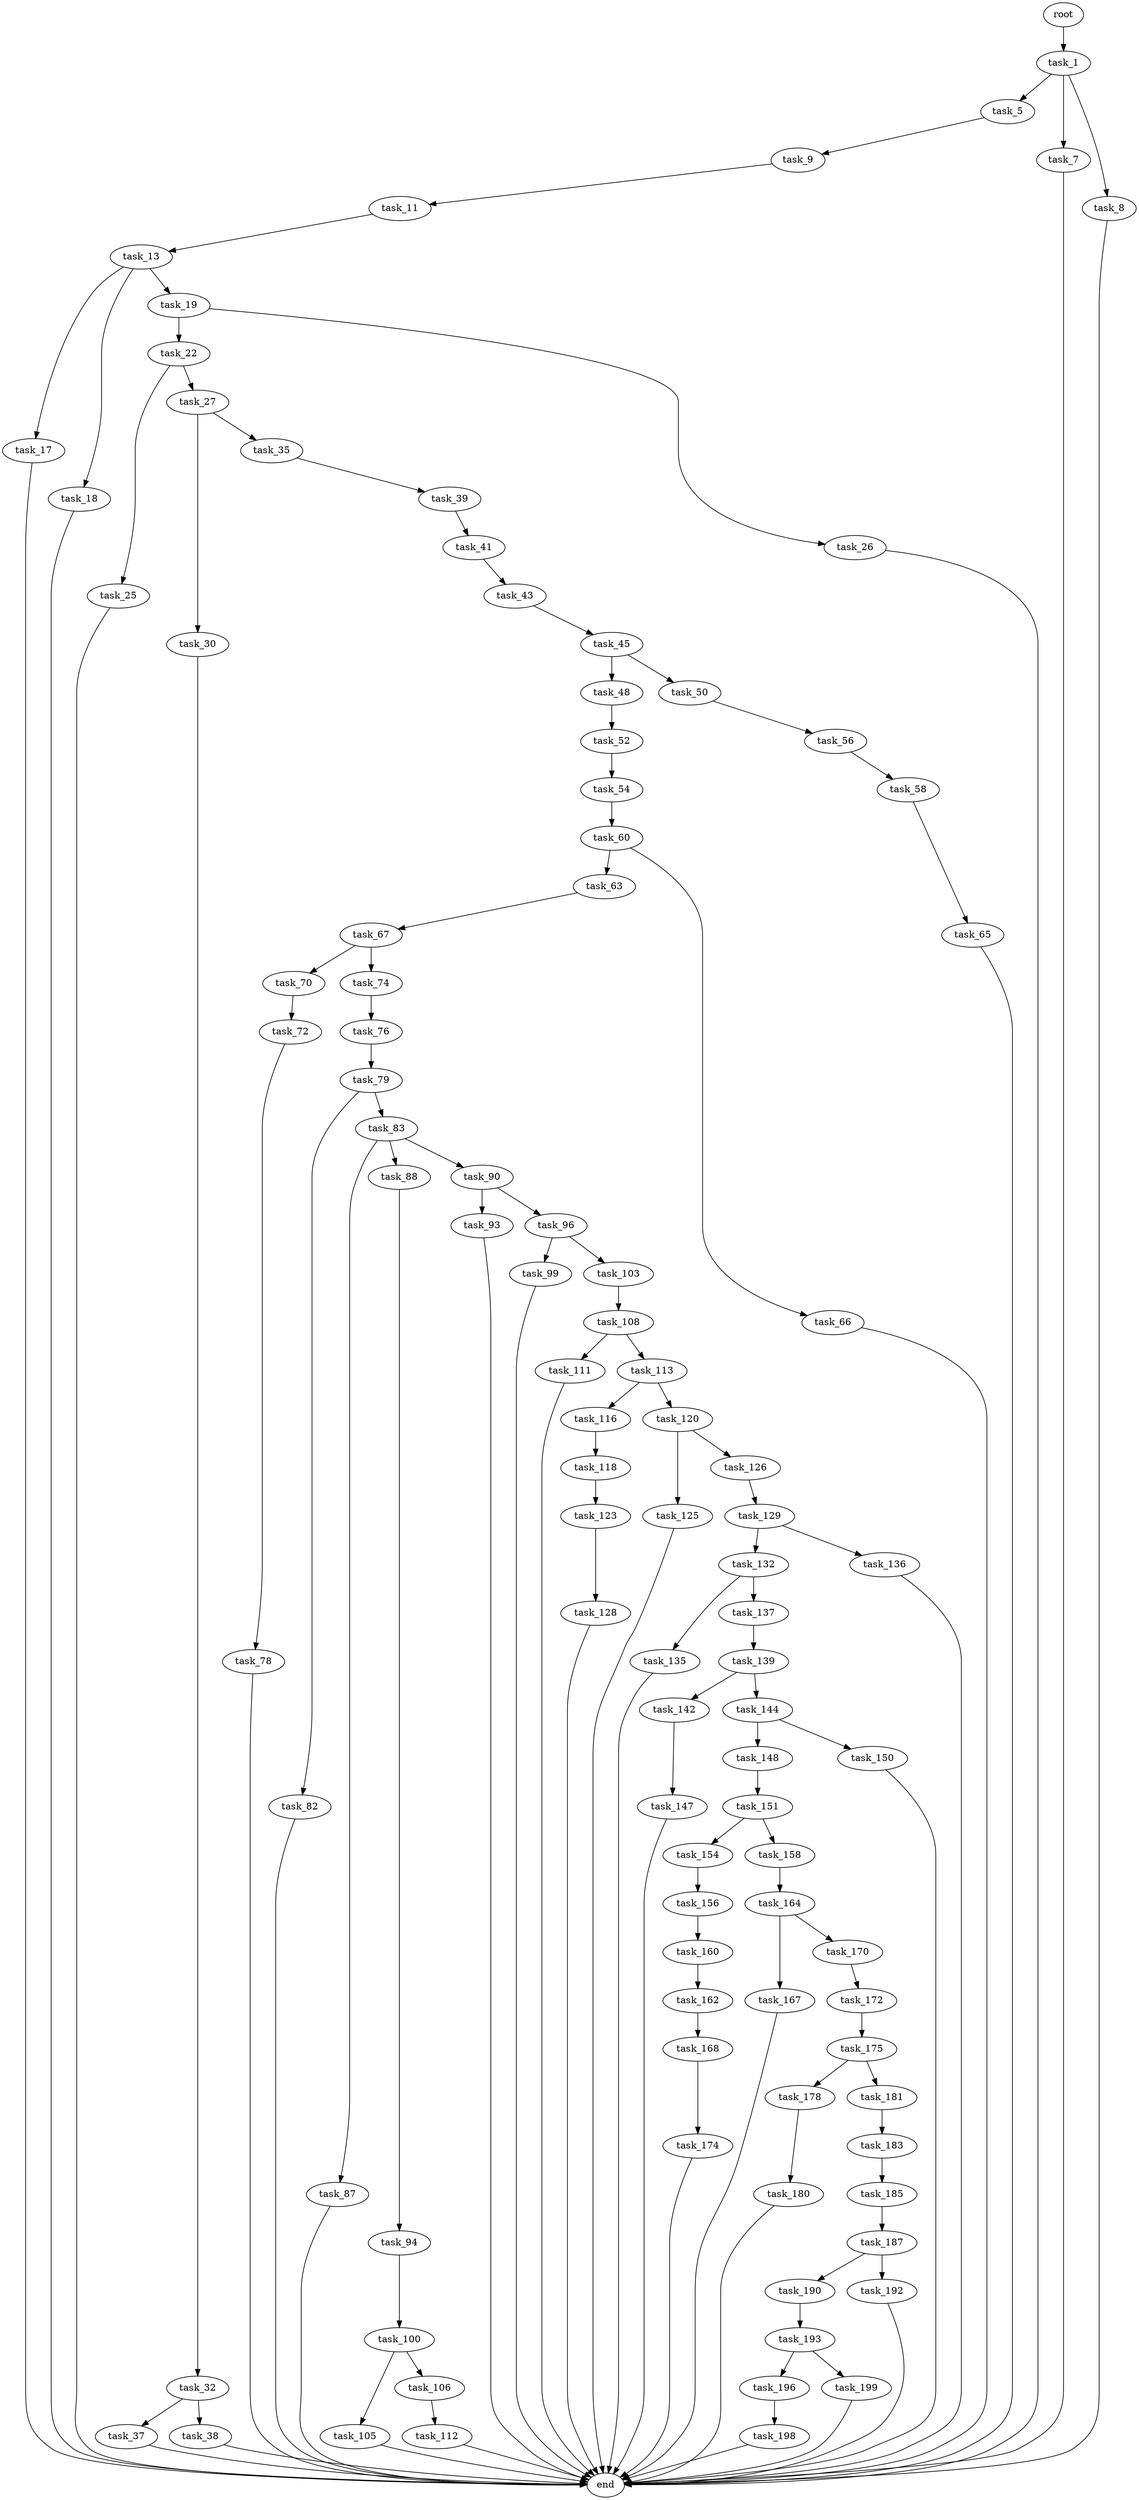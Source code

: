 digraph G {
  root [size="0.000000"];
  task_1 [size="49149138660.000000"];
  task_5 [size="21451194816.000000"];
  task_7 [size="549755813888.000000"];
  task_8 [size="10297920554.000000"];
  task_9 [size="48964843685.000000"];
  task_11 [size="1073741824000.000000"];
  task_13 [size="782757789696.000000"];
  task_17 [size="10488023426.000000"];
  task_18 [size="8149354955.000000"];
  task_19 [size="169760764424.000000"];
  task_22 [size="68719476736.000000"];
  task_25 [size="782757789696.000000"];
  task_26 [size="49228144443.000000"];
  task_27 [size="549755813888.000000"];
  task_30 [size="2511091977.000000"];
  task_32 [size="853545624.000000"];
  task_35 [size="366649292810.000000"];
  task_37 [size="22462177300.000000"];
  task_38 [size="1262677409093.000000"];
  task_39 [size="106769077881.000000"];
  task_41 [size="1764268449.000000"];
  task_43 [size="332515913653.000000"];
  task_45 [size="68719476736.000000"];
  task_48 [size="1222630002475.000000"];
  task_50 [size="16145192888.000000"];
  task_52 [size="161153611877.000000"];
  task_54 [size="549755813888.000000"];
  task_56 [size="28991029248.000000"];
  task_58 [size="134217728000.000000"];
  task_60 [size="231928233984.000000"];
  task_63 [size="17292495062.000000"];
  task_65 [size="83542553578.000000"];
  task_66 [size="318526852757.000000"];
  task_67 [size="499375663129.000000"];
  task_70 [size="231928233984.000000"];
  task_72 [size="474212082533.000000"];
  task_74 [size="39788656843.000000"];
  task_76 [size="5889334941.000000"];
  task_78 [size="63883799938.000000"];
  task_79 [size="162368691187.000000"];
  task_82 [size="184012339799.000000"];
  task_83 [size="14969064990.000000"];
  task_87 [size="6039179661.000000"];
  task_88 [size="2112372422.000000"];
  task_90 [size="257198520060.000000"];
  task_93 [size="5487983117.000000"];
  task_94 [size="18366147300.000000"];
  task_96 [size="8602527826.000000"];
  task_99 [size="12070549279.000000"];
  task_100 [size="227145161661.000000"];
  task_103 [size="12953224729.000000"];
  task_105 [size="1846033464.000000"];
  task_106 [size="134217728000.000000"];
  task_108 [size="160537209228.000000"];
  task_111 [size="563866134.000000"];
  task_112 [size="8589934592.000000"];
  task_113 [size="683780494571.000000"];
  task_116 [size="75090061234.000000"];
  task_118 [size="3847423330.000000"];
  task_120 [size="632263107341.000000"];
  task_123 [size="68719476736.000000"];
  task_125 [size="134217728000.000000"];
  task_126 [size="202738808666.000000"];
  task_128 [size="119543146491.000000"];
  task_129 [size="37330225027.000000"];
  task_132 [size="27650755121.000000"];
  task_135 [size="293574082931.000000"];
  task_136 [size="231928233984.000000"];
  task_137 [size="231707962084.000000"];
  task_139 [size="368293445632.000000"];
  task_142 [size="100127847467.000000"];
  task_144 [size="254348986161.000000"];
  task_147 [size="865784344883.000000"];
  task_148 [size="8589934592.000000"];
  task_150 [size="231928233984.000000"];
  task_151 [size="134217728000.000000"];
  task_154 [size="368293445632.000000"];
  task_156 [size="231928233984.000000"];
  task_158 [size="175407792557.000000"];
  task_160 [size="107721057210.000000"];
  task_162 [size="270304842919.000000"];
  task_164 [size="134217728000.000000"];
  task_167 [size="366502982586.000000"];
  task_168 [size="9394993635.000000"];
  task_170 [size="549755813888.000000"];
  task_172 [size="1053453779077.000000"];
  task_174 [size="68719476736.000000"];
  task_175 [size="25843938632.000000"];
  task_178 [size="4812899036.000000"];
  task_180 [size="27022916803.000000"];
  task_181 [size="5839626463.000000"];
  task_183 [size="28991029248.000000"];
  task_185 [size="15179202952.000000"];
  task_187 [size="1880494130.000000"];
  task_190 [size="121801933446.000000"];
  task_192 [size="782757789696.000000"];
  task_193 [size="775554546.000000"];
  task_196 [size="25115809311.000000"];
  task_198 [size="265311709693.000000"];
  task_199 [size="932049353905.000000"];
  end [size="0.000000"];

  root -> task_1 [size="1.000000"];
  task_1 -> task_5 [size="838860800.000000"];
  task_1 -> task_7 [size="838860800.000000"];
  task_1 -> task_8 [size="838860800.000000"];
  task_5 -> task_9 [size="838860800.000000"];
  task_7 -> end [size="1.000000"];
  task_8 -> end [size="1.000000"];
  task_9 -> task_11 [size="75497472.000000"];
  task_11 -> task_13 [size="838860800.000000"];
  task_13 -> task_17 [size="679477248.000000"];
  task_13 -> task_18 [size="679477248.000000"];
  task_13 -> task_19 [size="679477248.000000"];
  task_17 -> end [size="1.000000"];
  task_18 -> end [size="1.000000"];
  task_19 -> task_22 [size="209715200.000000"];
  task_19 -> task_26 [size="209715200.000000"];
  task_22 -> task_25 [size="134217728.000000"];
  task_22 -> task_27 [size="134217728.000000"];
  task_25 -> end [size="1.000000"];
  task_26 -> end [size="1.000000"];
  task_27 -> task_30 [size="536870912.000000"];
  task_27 -> task_35 [size="536870912.000000"];
  task_30 -> task_32 [size="75497472.000000"];
  task_32 -> task_37 [size="33554432.000000"];
  task_32 -> task_38 [size="33554432.000000"];
  task_35 -> task_39 [size="301989888.000000"];
  task_37 -> end [size="1.000000"];
  task_38 -> end [size="1.000000"];
  task_39 -> task_41 [size="301989888.000000"];
  task_41 -> task_43 [size="134217728.000000"];
  task_43 -> task_45 [size="536870912.000000"];
  task_45 -> task_48 [size="134217728.000000"];
  task_45 -> task_50 [size="134217728.000000"];
  task_48 -> task_52 [size="838860800.000000"];
  task_50 -> task_56 [size="301989888.000000"];
  task_52 -> task_54 [size="679477248.000000"];
  task_54 -> task_60 [size="536870912.000000"];
  task_56 -> task_58 [size="75497472.000000"];
  task_58 -> task_65 [size="209715200.000000"];
  task_60 -> task_63 [size="301989888.000000"];
  task_60 -> task_66 [size="301989888.000000"];
  task_63 -> task_67 [size="536870912.000000"];
  task_65 -> end [size="1.000000"];
  task_66 -> end [size="1.000000"];
  task_67 -> task_70 [size="411041792.000000"];
  task_67 -> task_74 [size="411041792.000000"];
  task_70 -> task_72 [size="301989888.000000"];
  task_72 -> task_78 [size="838860800.000000"];
  task_74 -> task_76 [size="838860800.000000"];
  task_76 -> task_79 [size="536870912.000000"];
  task_78 -> end [size="1.000000"];
  task_79 -> task_82 [size="536870912.000000"];
  task_79 -> task_83 [size="536870912.000000"];
  task_82 -> end [size="1.000000"];
  task_83 -> task_87 [size="679477248.000000"];
  task_83 -> task_88 [size="679477248.000000"];
  task_83 -> task_90 [size="679477248.000000"];
  task_87 -> end [size="1.000000"];
  task_88 -> task_94 [size="209715200.000000"];
  task_90 -> task_93 [size="679477248.000000"];
  task_90 -> task_96 [size="679477248.000000"];
  task_93 -> end [size="1.000000"];
  task_94 -> task_100 [size="301989888.000000"];
  task_96 -> task_99 [size="411041792.000000"];
  task_96 -> task_103 [size="411041792.000000"];
  task_99 -> end [size="1.000000"];
  task_100 -> task_105 [size="209715200.000000"];
  task_100 -> task_106 [size="209715200.000000"];
  task_103 -> task_108 [size="209715200.000000"];
  task_105 -> end [size="1.000000"];
  task_106 -> task_112 [size="209715200.000000"];
  task_108 -> task_111 [size="301989888.000000"];
  task_108 -> task_113 [size="301989888.000000"];
  task_111 -> end [size="1.000000"];
  task_112 -> end [size="1.000000"];
  task_113 -> task_116 [size="536870912.000000"];
  task_113 -> task_120 [size="536870912.000000"];
  task_116 -> task_118 [size="209715200.000000"];
  task_118 -> task_123 [size="411041792.000000"];
  task_120 -> task_125 [size="679477248.000000"];
  task_120 -> task_126 [size="679477248.000000"];
  task_123 -> task_128 [size="134217728.000000"];
  task_125 -> end [size="1.000000"];
  task_126 -> task_129 [size="536870912.000000"];
  task_128 -> end [size="1.000000"];
  task_129 -> task_132 [size="679477248.000000"];
  task_129 -> task_136 [size="679477248.000000"];
  task_132 -> task_135 [size="536870912.000000"];
  task_132 -> task_137 [size="536870912.000000"];
  task_135 -> end [size="1.000000"];
  task_136 -> end [size="1.000000"];
  task_137 -> task_139 [size="301989888.000000"];
  task_139 -> task_142 [size="411041792.000000"];
  task_139 -> task_144 [size="411041792.000000"];
  task_142 -> task_147 [size="75497472.000000"];
  task_144 -> task_148 [size="411041792.000000"];
  task_144 -> task_150 [size="411041792.000000"];
  task_147 -> end [size="1.000000"];
  task_148 -> task_151 [size="33554432.000000"];
  task_150 -> end [size="1.000000"];
  task_151 -> task_154 [size="209715200.000000"];
  task_151 -> task_158 [size="209715200.000000"];
  task_154 -> task_156 [size="411041792.000000"];
  task_156 -> task_160 [size="301989888.000000"];
  task_158 -> task_164 [size="134217728.000000"];
  task_160 -> task_162 [size="209715200.000000"];
  task_162 -> task_168 [size="411041792.000000"];
  task_164 -> task_167 [size="209715200.000000"];
  task_164 -> task_170 [size="209715200.000000"];
  task_167 -> end [size="1.000000"];
  task_168 -> task_174 [size="209715200.000000"];
  task_170 -> task_172 [size="536870912.000000"];
  task_172 -> task_175 [size="838860800.000000"];
  task_174 -> end [size="1.000000"];
  task_175 -> task_178 [size="838860800.000000"];
  task_175 -> task_181 [size="838860800.000000"];
  task_178 -> task_180 [size="75497472.000000"];
  task_180 -> end [size="1.000000"];
  task_181 -> task_183 [size="134217728.000000"];
  task_183 -> task_185 [size="75497472.000000"];
  task_185 -> task_187 [size="411041792.000000"];
  task_187 -> task_190 [size="75497472.000000"];
  task_187 -> task_192 [size="75497472.000000"];
  task_190 -> task_193 [size="134217728.000000"];
  task_192 -> end [size="1.000000"];
  task_193 -> task_196 [size="33554432.000000"];
  task_193 -> task_199 [size="33554432.000000"];
  task_196 -> task_198 [size="679477248.000000"];
  task_198 -> end [size="1.000000"];
  task_199 -> end [size="1.000000"];
}
